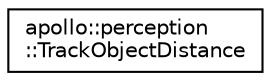 digraph "Graphical Class Hierarchy"
{
  edge [fontname="Helvetica",fontsize="10",labelfontname="Helvetica",labelfontsize="10"];
  node [fontname="Helvetica",fontsize="10",shape=record];
  rankdir="LR";
  Node1 [label="apollo::perception\l::TrackObjectDistance",height=0.2,width=0.4,color="black", fillcolor="white", style="filled",URL="$classapollo_1_1perception_1_1TrackObjectDistance.html"];
}
